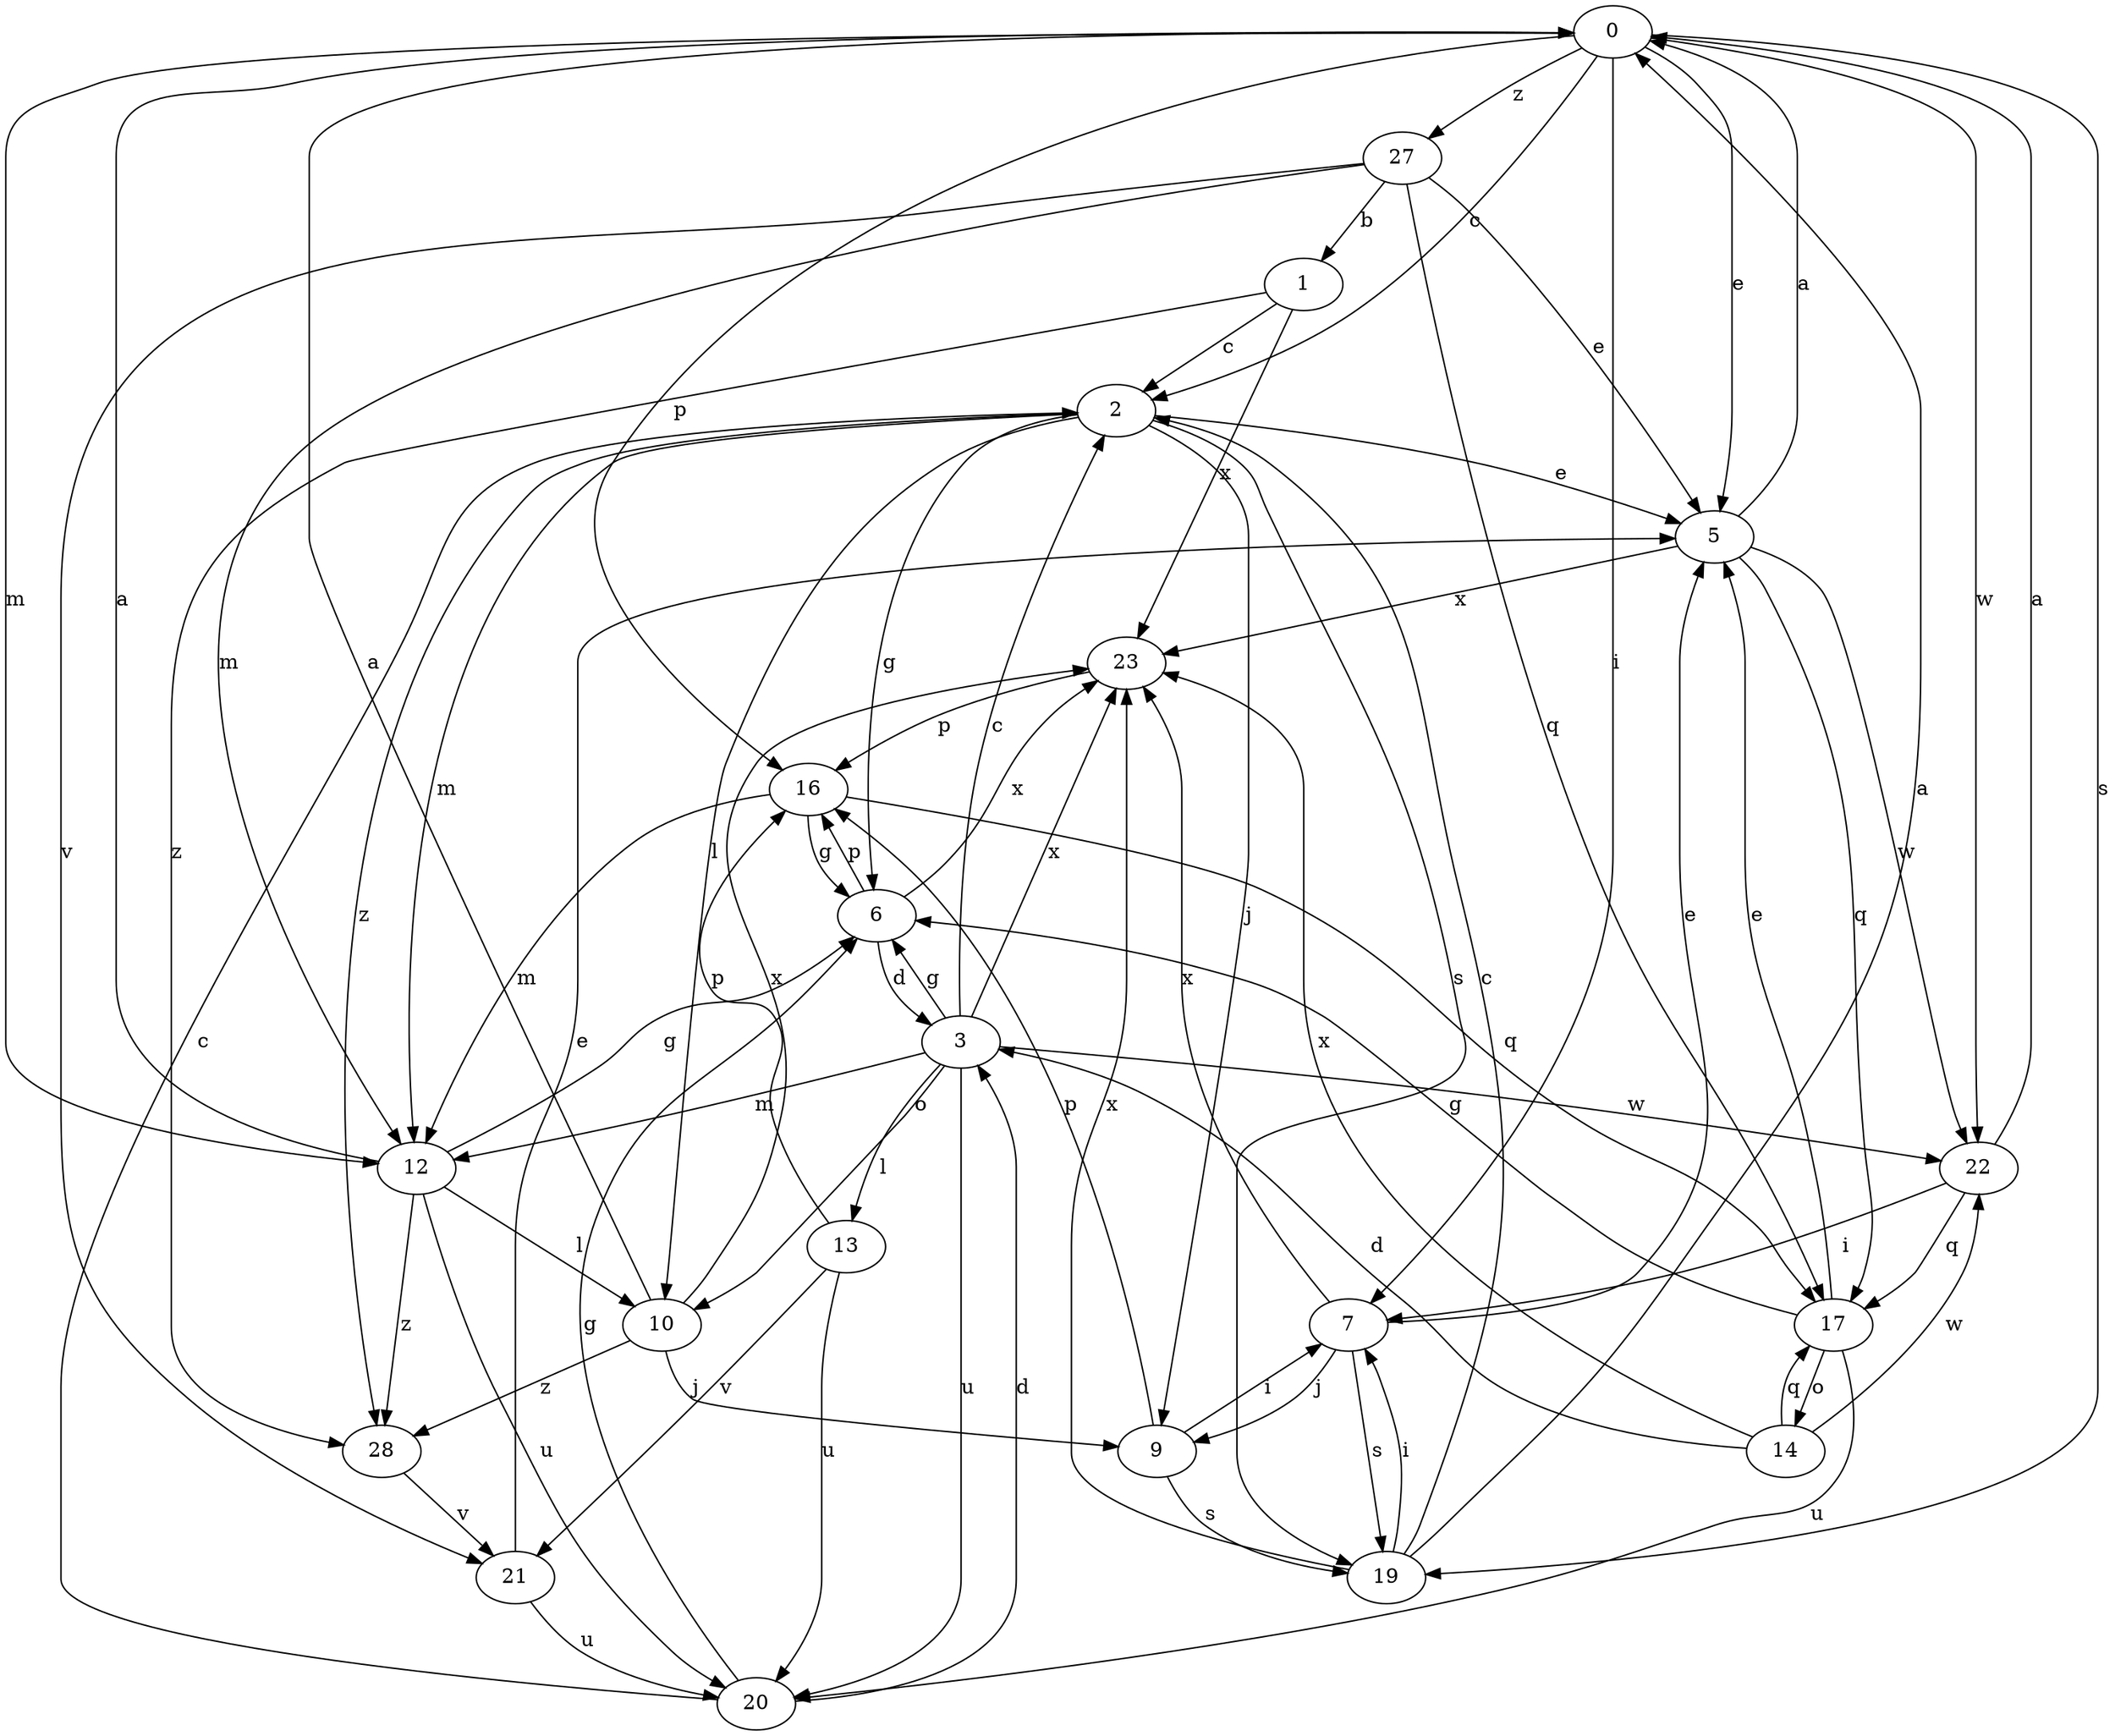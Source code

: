 strict digraph  {
0;
1;
2;
3;
5;
6;
7;
9;
10;
12;
13;
14;
16;
17;
19;
20;
21;
22;
23;
27;
28;
0 -> 2  [label=c];
0 -> 5  [label=e];
0 -> 7  [label=i];
0 -> 12  [label=m];
0 -> 16  [label=p];
0 -> 19  [label=s];
0 -> 22  [label=w];
0 -> 27  [label=z];
1 -> 2  [label=c];
1 -> 23  [label=x];
1 -> 28  [label=z];
2 -> 5  [label=e];
2 -> 6  [label=g];
2 -> 9  [label=j];
2 -> 10  [label=l];
2 -> 12  [label=m];
2 -> 19  [label=s];
2 -> 28  [label=z];
3 -> 2  [label=c];
3 -> 6  [label=g];
3 -> 10  [label=l];
3 -> 12  [label=m];
3 -> 13  [label=o];
3 -> 20  [label=u];
3 -> 22  [label=w];
3 -> 23  [label=x];
5 -> 0  [label=a];
5 -> 17  [label=q];
5 -> 22  [label=w];
5 -> 23  [label=x];
6 -> 3  [label=d];
6 -> 16  [label=p];
6 -> 23  [label=x];
7 -> 5  [label=e];
7 -> 9  [label=j];
7 -> 19  [label=s];
7 -> 23  [label=x];
9 -> 7  [label=i];
9 -> 16  [label=p];
9 -> 19  [label=s];
10 -> 0  [label=a];
10 -> 9  [label=j];
10 -> 23  [label=x];
10 -> 28  [label=z];
12 -> 0  [label=a];
12 -> 6  [label=g];
12 -> 10  [label=l];
12 -> 20  [label=u];
12 -> 28  [label=z];
13 -> 16  [label=p];
13 -> 20  [label=u];
13 -> 21  [label=v];
14 -> 3  [label=d];
14 -> 17  [label=q];
14 -> 22  [label=w];
14 -> 23  [label=x];
16 -> 6  [label=g];
16 -> 12  [label=m];
16 -> 17  [label=q];
17 -> 5  [label=e];
17 -> 6  [label=g];
17 -> 14  [label=o];
17 -> 20  [label=u];
19 -> 0  [label=a];
19 -> 2  [label=c];
19 -> 7  [label=i];
19 -> 23  [label=x];
20 -> 2  [label=c];
20 -> 3  [label=d];
20 -> 6  [label=g];
21 -> 5  [label=e];
21 -> 20  [label=u];
22 -> 0  [label=a];
22 -> 7  [label=i];
22 -> 17  [label=q];
23 -> 16  [label=p];
27 -> 1  [label=b];
27 -> 5  [label=e];
27 -> 12  [label=m];
27 -> 17  [label=q];
27 -> 21  [label=v];
28 -> 21  [label=v];
}

